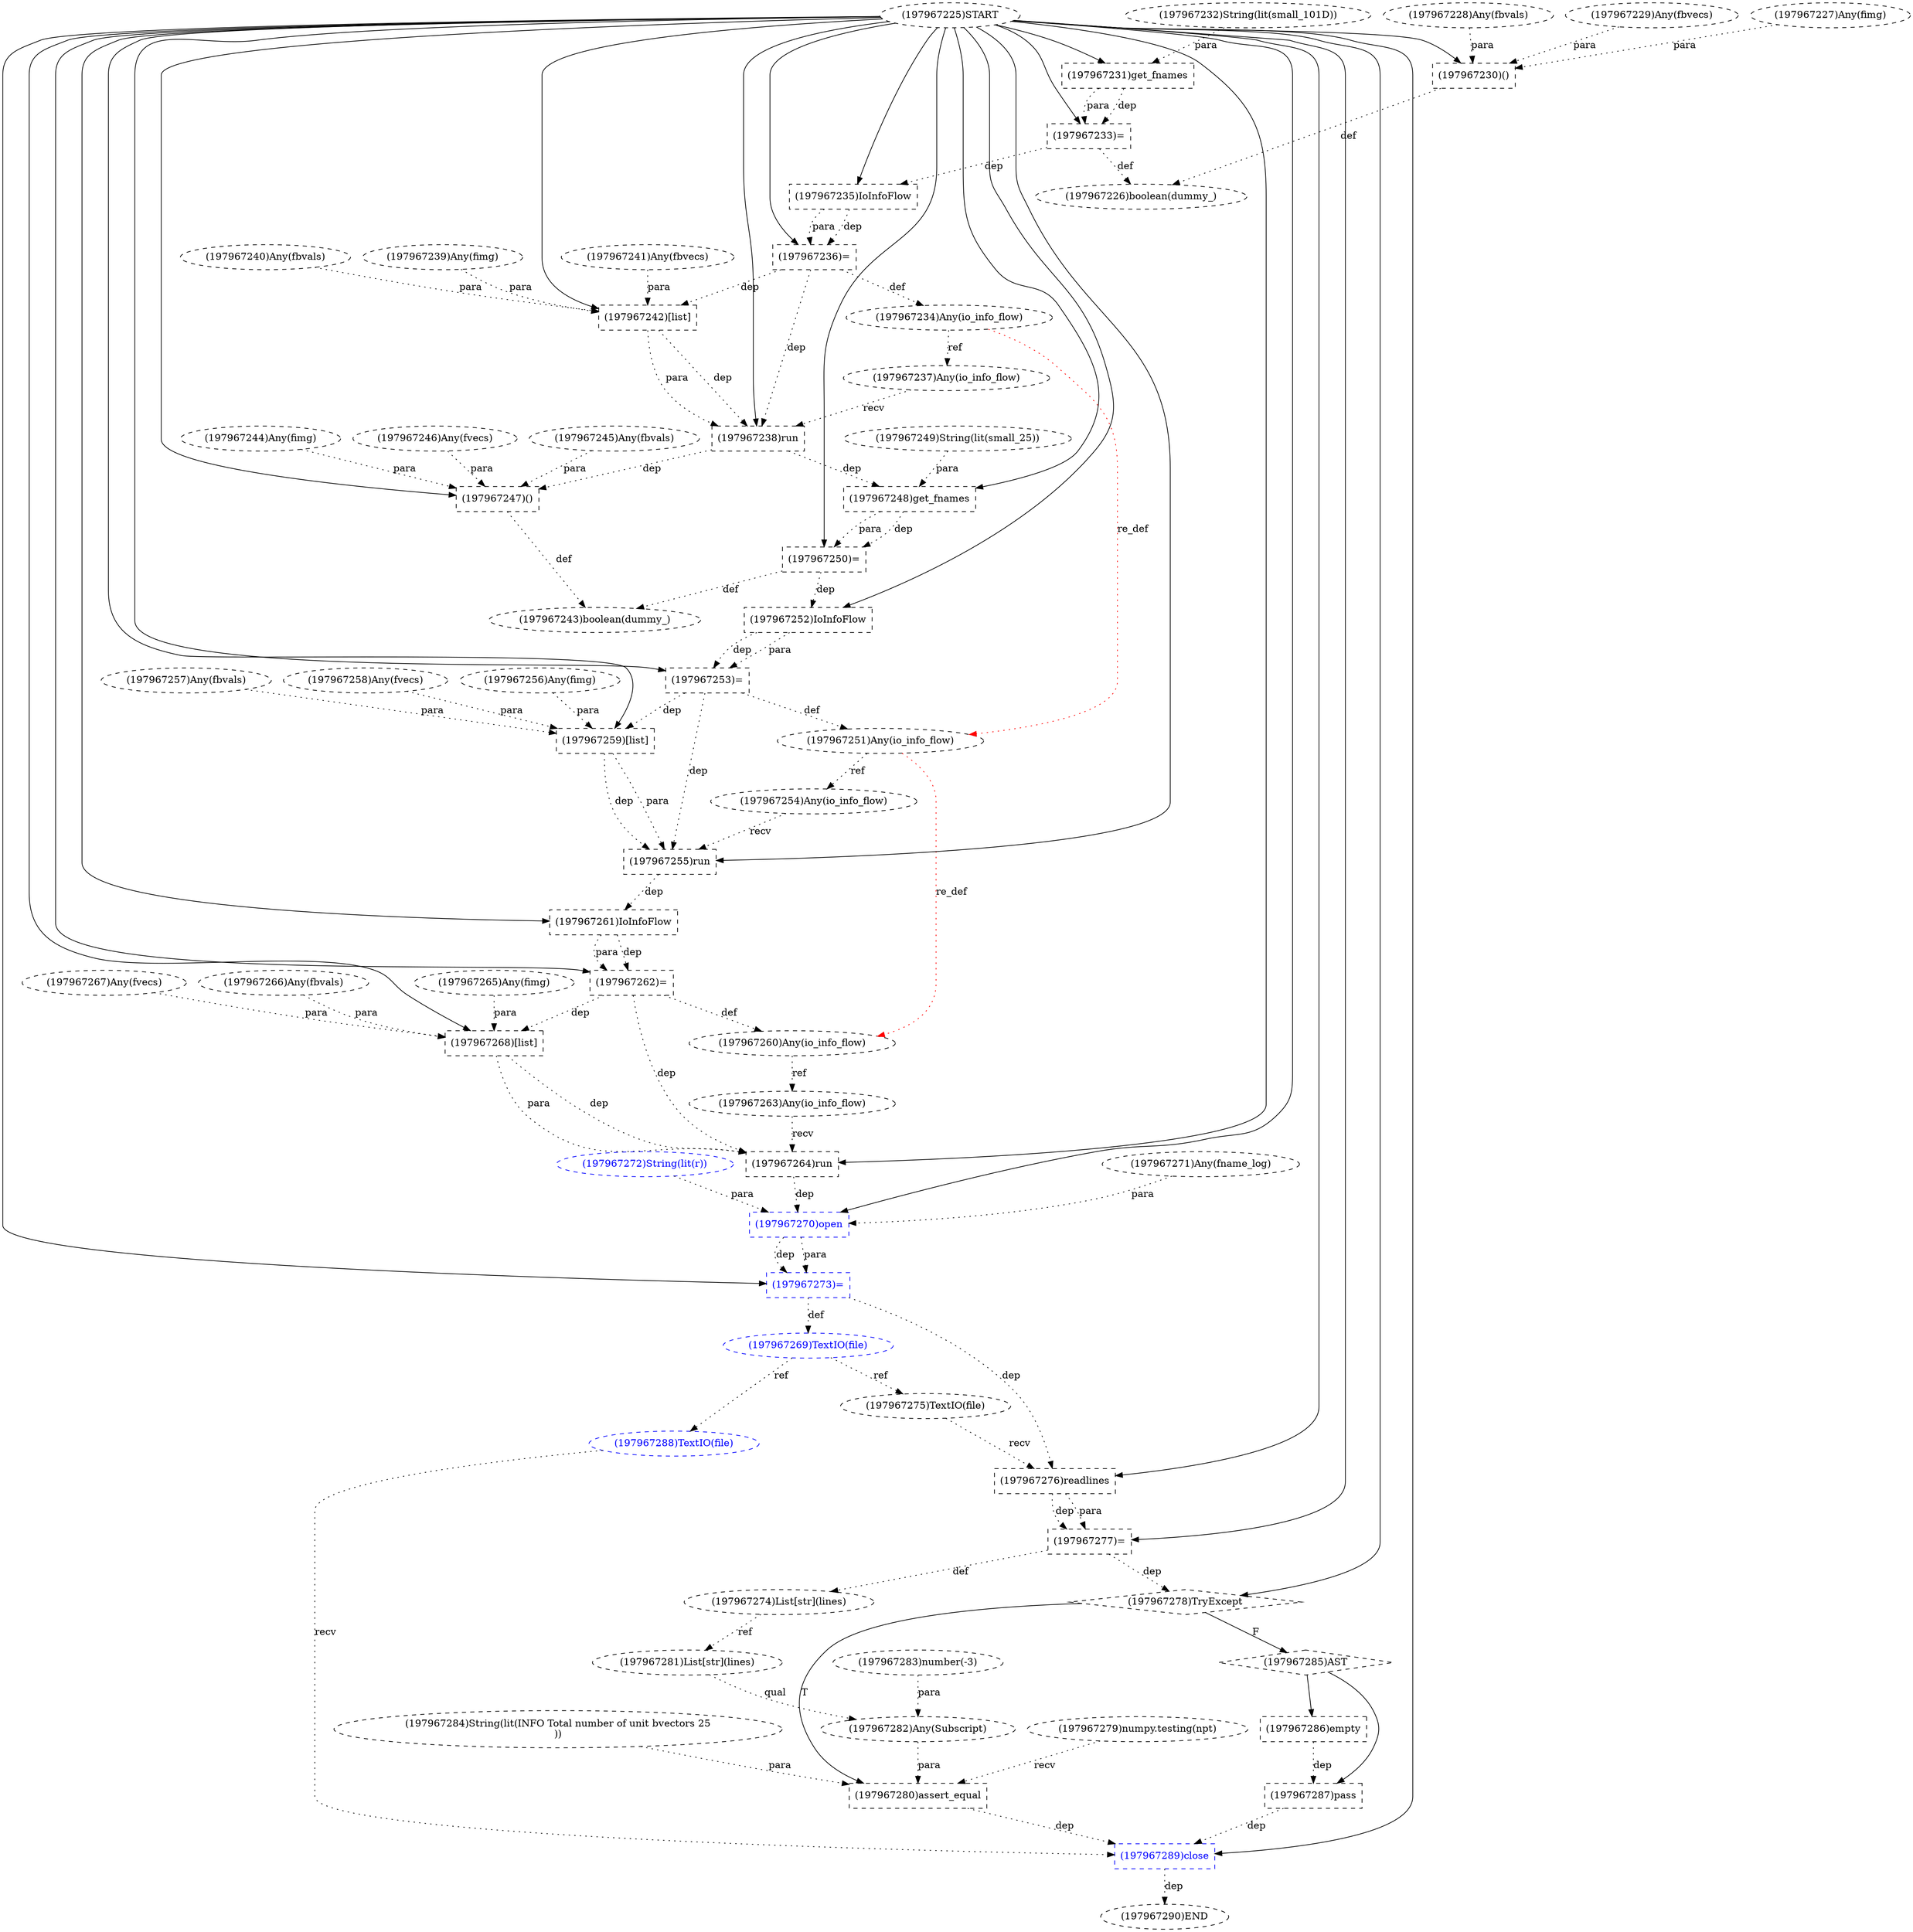 digraph G {
1 [label="(197967238)run" shape=box style=dashed]
2 [label="(197967254)Any(io_info_flow)" shape=ellipse style=dashed]
3 [label="(197967267)Any(fvecs)" shape=ellipse style=dashed]
4 [label="(197967269)TextIO(file)" shape=ellipse style=dashed color=blue fontcolor=blue]
5 [label="(197967258)Any(fvecs)" shape=ellipse style=dashed]
6 [label="(197967268)[list]" shape=box style=dashed]
7 [label="(197967278)TryExcept" shape=diamond style=dashed]
8 [label="(197967256)Any(fimg)" shape=ellipse style=dashed]
9 [label="(197967227)Any(fimg)" shape=ellipse style=dashed]
10 [label="(197967284)String(lit(INFO Total number of unit bvectors 25
))" shape=ellipse style=dashed]
11 [label="(197967285)AST" shape=diamond style=dashed]
12 [label="(197967259)[list]" shape=box style=dashed]
13 [label="(197967260)Any(io_info_flow)" shape=ellipse style=dashed]
14 [label="(197967250)=" shape=box style=dashed]
15 [label="(197967253)=" shape=box style=dashed]
16 [label="(197967247)()" shape=box style=dashed]
17 [label="(197967263)Any(io_info_flow)" shape=ellipse style=dashed]
18 [label="(197967290)END" style=dashed]
19 [label="(197967237)Any(io_info_flow)" shape=ellipse style=dashed]
20 [label="(197967266)Any(fbvals)" shape=ellipse style=dashed]
21 [label="(197967270)open" shape=box style=dashed color=blue fontcolor=blue]
22 [label="(197967265)Any(fimg)" shape=ellipse style=dashed]
23 [label="(197967271)Any(fname_log)" shape=ellipse style=dashed]
24 [label="(197967255)run" shape=box style=dashed]
25 [label="(197967262)=" shape=box style=dashed]
26 [label="(197967226)boolean(dummy_)" shape=ellipse style=dashed]
27 [label="(197967234)Any(io_info_flow)" shape=ellipse style=dashed]
28 [label="(197967244)Any(fimg)" shape=ellipse style=dashed]
29 [label="(197967228)Any(fbvals)" shape=ellipse style=dashed]
30 [label="(197967252)IoInfoFlow" shape=box style=dashed]
31 [label="(197967289)close" shape=box style=dashed color=blue fontcolor=blue]
32 [label="(197967275)TextIO(file)" shape=ellipse style=dashed]
33 [label="(197967261)IoInfoFlow" shape=box style=dashed]
34 [label="(197967288)TextIO(file)" shape=ellipse style=dashed color=blue fontcolor=blue]
35 [label="(197967274)List[str](lines)" shape=ellipse style=dashed]
36 [label="(197967280)assert_equal" shape=box style=dashed]
37 [label="(197967230)()" shape=box style=dashed]
38 [label="(197967279)numpy.testing(npt)" shape=ellipse style=dashed]
39 [label="(197967231)get_fnames" shape=box style=dashed]
40 [label="(197967272)String(lit(r))" shape=ellipse style=dashed color=blue fontcolor=blue]
41 [label="(197967282)Any(Subscript)" shape=ellipse style=dashed]
42 [label="(197967239)Any(fimg)" shape=ellipse style=dashed]
43 [label="(197967246)Any(fvecs)" shape=ellipse style=dashed]
44 [label="(197967264)run" shape=box style=dashed]
45 [label="(197967273)=" shape=box style=dashed color=blue fontcolor=blue]
46 [label="(197967233)=" shape=box style=dashed]
47 [label="(197967251)Any(io_info_flow)" shape=ellipse style=dashed]
48 [label="(197967277)=" shape=box style=dashed]
49 [label="(197967257)Any(fbvals)" shape=ellipse style=dashed]
50 [label="(197967225)START" style=dashed]
51 [label="(197967249)String(lit(small_25))" shape=ellipse style=dashed]
52 [label="(197967243)boolean(dummy_)" shape=ellipse style=dashed]
53 [label="(197967236)=" shape=box style=dashed]
54 [label="(197967248)get_fnames" shape=box style=dashed]
55 [label="(197967229)Any(fbvecs)" shape=ellipse style=dashed]
56 [label="(197967232)String(lit(small_101D))" shape=ellipse style=dashed]
57 [label="(197967283)number(-3)" shape=ellipse style=dashed]
58 [label="(197967245)Any(fbvals)" shape=ellipse style=dashed]
59 [label="(197967281)List[str](lines)" shape=ellipse style=dashed]
60 [label="(197967241)Any(fbvecs)" shape=ellipse style=dashed]
61 [label="(197967276)readlines" shape=box style=dashed]
62 [label="(197967286)empty" shape=box style=dashed]
63 [label="(197967235)IoInfoFlow" shape=box style=dashed]
64 [label="(197967240)Any(fbvals)" shape=ellipse style=dashed]
65 [label="(197967287)pass" shape=box style=dashed]
66 [label="(197967242)[list]" shape=box style=dashed]
50 -> 1 [label="" style=solid];
19 -> 1 [label="recv" style=dotted];
66 -> 1 [label="dep" style=dotted];
66 -> 1 [label="para" style=dotted];
53 -> 1 [label="dep" style=dotted];
47 -> 2 [label="ref" style=dotted];
45 -> 4 [label="def" style=dotted];
50 -> 6 [label="" style=solid];
22 -> 6 [label="para" style=dotted];
20 -> 6 [label="para" style=dotted];
3 -> 6 [label="para" style=dotted];
25 -> 6 [label="dep" style=dotted];
50 -> 7 [label="" style=solid];
48 -> 7 [label="dep" style=dotted];
7 -> 11 [label="F"];
50 -> 12 [label="" style=solid];
8 -> 12 [label="para" style=dotted];
49 -> 12 [label="para" style=dotted];
5 -> 12 [label="para" style=dotted];
15 -> 12 [label="dep" style=dotted];
25 -> 13 [label="def" style=dotted];
47 -> 13 [label="re_def" style=dotted color=red];
50 -> 14 [label="" style=solid];
54 -> 14 [label="dep" style=dotted];
54 -> 14 [label="para" style=dotted];
50 -> 15 [label="" style=solid];
30 -> 15 [label="dep" style=dotted];
30 -> 15 [label="para" style=dotted];
50 -> 16 [label="" style=solid];
28 -> 16 [label="para" style=dotted];
58 -> 16 [label="para" style=dotted];
43 -> 16 [label="para" style=dotted];
1 -> 16 [label="dep" style=dotted];
13 -> 17 [label="ref" style=dotted];
31 -> 18 [label="dep" style=dotted];
27 -> 19 [label="ref" style=dotted];
50 -> 21 [label="" style=solid];
23 -> 21 [label="para" style=dotted];
40 -> 21 [label="para" style=dotted];
44 -> 21 [label="dep" style=dotted];
50 -> 24 [label="" style=solid];
2 -> 24 [label="recv" style=dotted];
12 -> 24 [label="dep" style=dotted];
12 -> 24 [label="para" style=dotted];
15 -> 24 [label="dep" style=dotted];
50 -> 25 [label="" style=solid];
33 -> 25 [label="dep" style=dotted];
33 -> 25 [label="para" style=dotted];
37 -> 26 [label="def" style=dotted];
46 -> 26 [label="def" style=dotted];
53 -> 27 [label="def" style=dotted];
50 -> 30 [label="" style=solid];
14 -> 30 [label="dep" style=dotted];
50 -> 31 [label="" style=solid];
34 -> 31 [label="recv" style=dotted];
36 -> 31 [label="dep" style=dotted];
65 -> 31 [label="dep" style=dotted];
4 -> 32 [label="ref" style=dotted];
50 -> 33 [label="" style=solid];
24 -> 33 [label="dep" style=dotted];
4 -> 34 [label="ref" style=dotted];
48 -> 35 [label="def" style=dotted];
7 -> 36 [label="T"];
38 -> 36 [label="recv" style=dotted];
41 -> 36 [label="para" style=dotted];
10 -> 36 [label="para" style=dotted];
50 -> 37 [label="" style=solid];
9 -> 37 [label="para" style=dotted];
29 -> 37 [label="para" style=dotted];
55 -> 37 [label="para" style=dotted];
50 -> 39 [label="" style=solid];
56 -> 39 [label="para" style=dotted];
59 -> 41 [label="qual" style=dotted];
57 -> 41 [label="para" style=dotted];
50 -> 44 [label="" style=solid];
17 -> 44 [label="recv" style=dotted];
6 -> 44 [label="dep" style=dotted];
6 -> 44 [label="para" style=dotted];
25 -> 44 [label="dep" style=dotted];
50 -> 45 [label="" style=solid];
21 -> 45 [label="dep" style=dotted];
21 -> 45 [label="para" style=dotted];
50 -> 46 [label="" style=solid];
39 -> 46 [label="dep" style=dotted];
39 -> 46 [label="para" style=dotted];
15 -> 47 [label="def" style=dotted];
27 -> 47 [label="re_def" style=dotted color=red];
50 -> 48 [label="" style=solid];
61 -> 48 [label="dep" style=dotted];
61 -> 48 [label="para" style=dotted];
16 -> 52 [label="def" style=dotted];
14 -> 52 [label="def" style=dotted];
50 -> 53 [label="" style=solid];
63 -> 53 [label="dep" style=dotted];
63 -> 53 [label="para" style=dotted];
50 -> 54 [label="" style=solid];
51 -> 54 [label="para" style=dotted];
1 -> 54 [label="dep" style=dotted];
35 -> 59 [label="ref" style=dotted];
50 -> 61 [label="" style=solid];
32 -> 61 [label="recv" style=dotted];
45 -> 61 [label="dep" style=dotted];
11 -> 62 [label="" style=solid];
50 -> 63 [label="" style=solid];
46 -> 63 [label="dep" style=dotted];
11 -> 65 [label="" style=solid];
62 -> 65 [label="dep" style=dotted];
50 -> 66 [label="" style=solid];
42 -> 66 [label="para" style=dotted];
64 -> 66 [label="para" style=dotted];
60 -> 66 [label="para" style=dotted];
53 -> 66 [label="dep" style=dotted];
}